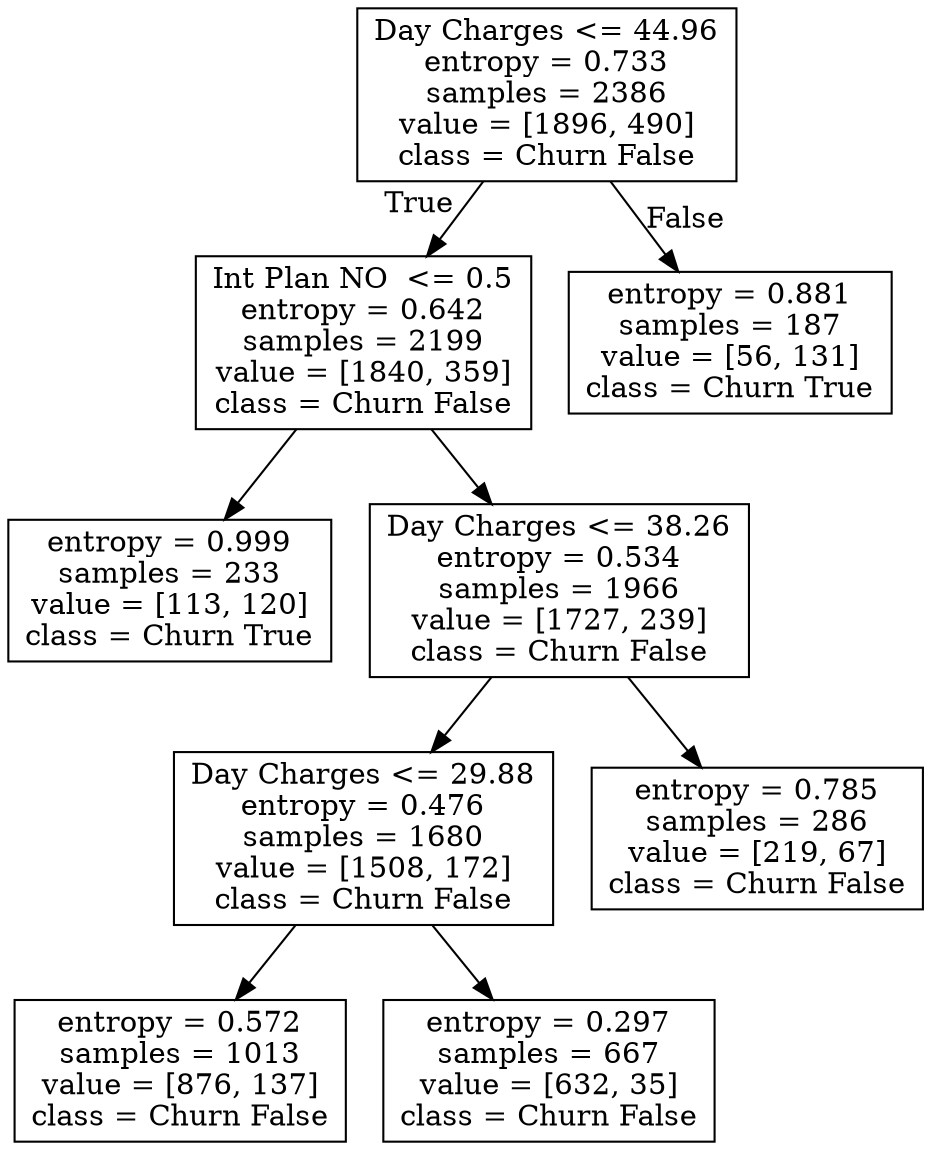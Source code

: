 digraph Tree {
node [shape=box] ;
0 [label="Day Charges <= 44.96\nentropy = 0.733\nsamples = 2386\nvalue = [1896, 490]\nclass = Churn False"] ;
1 [label="Int Plan NO  <= 0.5\nentropy = 0.642\nsamples = 2199\nvalue = [1840, 359]\nclass = Churn False"] ;
0 -> 1 [labeldistance=2.5, labelangle=45, headlabel="True"] ;
3 [label="entropy = 0.999\nsamples = 233\nvalue = [113, 120]\nclass = Churn True"] ;
1 -> 3 ;
4 [label="Day Charges <= 38.26\nentropy = 0.534\nsamples = 1966\nvalue = [1727, 239]\nclass = Churn False"] ;
1 -> 4 ;
5 [label="Day Charges <= 29.88\nentropy = 0.476\nsamples = 1680\nvalue = [1508, 172]\nclass = Churn False"] ;
4 -> 5 ;
7 [label="entropy = 0.572\nsamples = 1013\nvalue = [876, 137]\nclass = Churn False"] ;
5 -> 7 ;
8 [label="entropy = 0.297\nsamples = 667\nvalue = [632, 35]\nclass = Churn False"] ;
5 -> 8 ;
6 [label="entropy = 0.785\nsamples = 286\nvalue = [219, 67]\nclass = Churn False"] ;
4 -> 6 ;
2 [label="entropy = 0.881\nsamples = 187\nvalue = [56, 131]\nclass = Churn True"] ;
0 -> 2 [labeldistance=2.5, labelangle=-45, headlabel="False"] ;
}